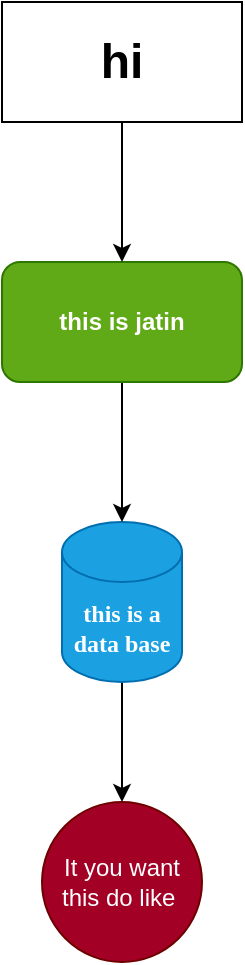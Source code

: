 <mxfile><diagram id="RwDIga07ruEbQAkyS30a" name="Page-1"><mxGraphModel dx="906" dy="647" grid="1" gridSize="10" guides="1" tooltips="1" connect="1" arrows="1" fold="1" page="1" pageScale="1" pageWidth="827" pageHeight="1169" math="0" shadow="0"><root><mxCell id="0"/><mxCell id="1" parent="0"/><mxCell id="2" value="It you want this do like&amp;nbsp;" style="ellipse;whiteSpace=wrap;html=1;aspect=fixed;fillColor=#a20025;fontColor=#ffffff;strokeColor=#6F0000;" vertex="1" parent="1"><mxGeometry x="390" y="460" width="80" height="80" as="geometry"/></mxCell><mxCell id="9" style="edgeStyle=none;html=1;exitX=0.5;exitY=1;exitDx=0;exitDy=0;exitPerimeter=0;" edge="1" parent="1" source="3" target="2"><mxGeometry relative="1" as="geometry"/></mxCell><mxCell id="3" value="this is a data base" style="shape=cylinder3;whiteSpace=wrap;html=1;boundedLbl=1;backgroundOutline=1;size=15;fillColor=#1ba1e2;fontColor=#ffffff;strokeColor=#006EAF;fontFamily=Times New Roman;fontStyle=1" vertex="1" parent="1"><mxGeometry x="400" y="320" width="60" height="80" as="geometry"/></mxCell><mxCell id="8" style="edgeStyle=none;html=1;exitX=0.5;exitY=1;exitDx=0;exitDy=0;" edge="1" parent="1" source="4" target="3"><mxGeometry relative="1" as="geometry"/></mxCell><mxCell id="4" value="this is jatin" style="rounded=1;whiteSpace=wrap;html=1;fillColor=#60a917;fontColor=#ffffff;strokeColor=#2D7600;fontStyle=1" vertex="1" parent="1"><mxGeometry x="370" y="190" width="120" height="60" as="geometry"/></mxCell><mxCell id="7" style="edgeStyle=none;html=1;exitX=0.5;exitY=1;exitDx=0;exitDy=0;" edge="1" parent="1" source="5" target="4"><mxGeometry relative="1" as="geometry"/></mxCell><mxCell id="5" value="&lt;h1&gt;hi&lt;/h1&gt;" style="rounded=0;whiteSpace=wrap;html=1;" vertex="1" parent="1"><mxGeometry x="370" y="60" width="120" height="60" as="geometry"/></mxCell></root></mxGraphModel></diagram></mxfile>